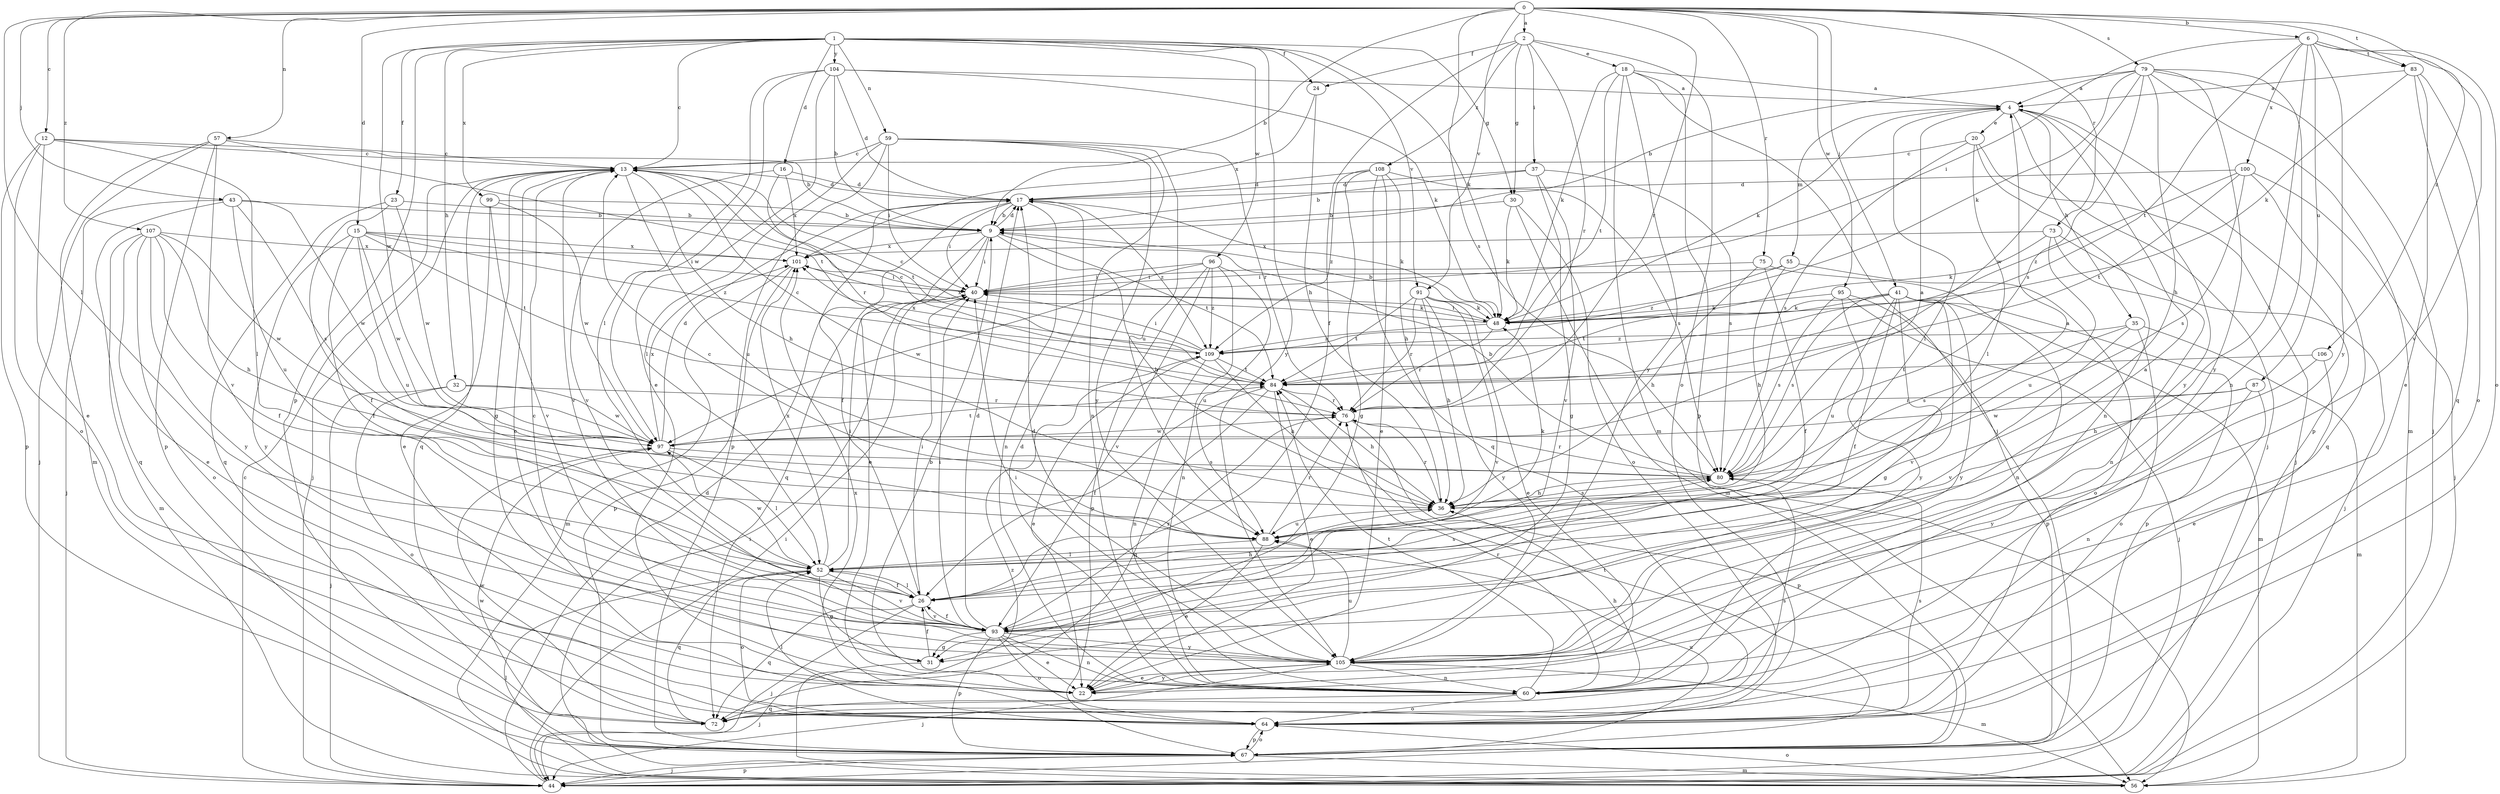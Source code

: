 strict digraph  {
0;
1;
2;
4;
6;
9;
12;
13;
15;
16;
17;
18;
20;
22;
23;
24;
26;
30;
31;
32;
35;
36;
37;
40;
41;
43;
44;
48;
52;
55;
56;
57;
59;
60;
64;
67;
72;
73;
75;
76;
79;
80;
83;
84;
87;
88;
91;
93;
95;
96;
97;
99;
100;
101;
104;
105;
106;
107;
108;
109;
0 -> 2  [label=a];
0 -> 6  [label=b];
0 -> 9  [label=b];
0 -> 12  [label=c];
0 -> 15  [label=d];
0 -> 41  [label=j];
0 -> 43  [label=j];
0 -> 52  [label=l];
0 -> 57  [label=n];
0 -> 73  [label=r];
0 -> 75  [label=r];
0 -> 76  [label=r];
0 -> 79  [label=s];
0 -> 80  [label=s];
0 -> 83  [label=t];
0 -> 91  [label=v];
0 -> 95  [label=w];
0 -> 106  [label=z];
0 -> 107  [label=z];
1 -> 13  [label=c];
1 -> 16  [label=d];
1 -> 23  [label=f];
1 -> 24  [label=f];
1 -> 30  [label=g];
1 -> 32  [label=h];
1 -> 48  [label=k];
1 -> 59  [label=n];
1 -> 67  [label=p];
1 -> 91  [label=v];
1 -> 96  [label=w];
1 -> 97  [label=w];
1 -> 99  [label=x];
1 -> 104  [label=y];
1 -> 105  [label=y];
2 -> 18  [label=e];
2 -> 24  [label=f];
2 -> 26  [label=f];
2 -> 30  [label=g];
2 -> 37  [label=i];
2 -> 64  [label=o];
2 -> 76  [label=r];
2 -> 108  [label=z];
4 -> 20  [label=e];
4 -> 35  [label=h];
4 -> 44  [label=j];
4 -> 48  [label=k];
4 -> 52  [label=l];
4 -> 55  [label=m];
4 -> 67  [label=p];
4 -> 105  [label=y];
6 -> 40  [label=i];
6 -> 52  [label=l];
6 -> 64  [label=o];
6 -> 83  [label=t];
6 -> 84  [label=t];
6 -> 87  [label=u];
6 -> 93  [label=v];
6 -> 100  [label=x];
6 -> 105  [label=y];
9 -> 17  [label=d];
9 -> 22  [label=e];
9 -> 36  [label=h];
9 -> 40  [label=i];
9 -> 72  [label=q];
9 -> 84  [label=t];
9 -> 101  [label=x];
12 -> 9  [label=b];
12 -> 13  [label=c];
12 -> 22  [label=e];
12 -> 52  [label=l];
12 -> 64  [label=o];
12 -> 67  [label=p];
13 -> 17  [label=d];
13 -> 31  [label=g];
13 -> 36  [label=h];
13 -> 44  [label=j];
13 -> 72  [label=q];
13 -> 84  [label=t];
13 -> 88  [label=u];
13 -> 93  [label=v];
15 -> 26  [label=f];
15 -> 40  [label=i];
15 -> 84  [label=t];
15 -> 88  [label=u];
15 -> 97  [label=w];
15 -> 101  [label=x];
15 -> 105  [label=y];
15 -> 109  [label=z];
16 -> 17  [label=d];
16 -> 76  [label=r];
16 -> 93  [label=v];
16 -> 101  [label=x];
17 -> 9  [label=b];
17 -> 26  [label=f];
17 -> 40  [label=i];
17 -> 48  [label=k];
17 -> 60  [label=n];
17 -> 109  [label=z];
18 -> 4  [label=a];
18 -> 44  [label=j];
18 -> 48  [label=k];
18 -> 56  [label=m];
18 -> 67  [label=p];
18 -> 84  [label=t];
18 -> 105  [label=y];
20 -> 13  [label=c];
20 -> 44  [label=j];
20 -> 52  [label=l];
20 -> 60  [label=n];
20 -> 80  [label=s];
22 -> 13  [label=c];
22 -> 105  [label=y];
23 -> 9  [label=b];
23 -> 26  [label=f];
23 -> 72  [label=q];
23 -> 97  [label=w];
24 -> 36  [label=h];
24 -> 101  [label=x];
26 -> 36  [label=h];
26 -> 40  [label=i];
26 -> 44  [label=j];
26 -> 52  [label=l];
26 -> 72  [label=q];
26 -> 80  [label=s];
26 -> 93  [label=v];
30 -> 9  [label=b];
30 -> 48  [label=k];
30 -> 56  [label=m];
30 -> 64  [label=o];
31 -> 26  [label=f];
31 -> 44  [label=j];
32 -> 44  [label=j];
32 -> 64  [label=o];
32 -> 76  [label=r];
32 -> 97  [label=w];
35 -> 56  [label=m];
35 -> 64  [label=o];
35 -> 80  [label=s];
35 -> 93  [label=v];
35 -> 109  [label=z];
36 -> 76  [label=r];
36 -> 80  [label=s];
36 -> 88  [label=u];
37 -> 9  [label=b];
37 -> 17  [label=d];
37 -> 31  [label=g];
37 -> 80  [label=s];
37 -> 93  [label=v];
40 -> 48  [label=k];
41 -> 26  [label=f];
41 -> 31  [label=g];
41 -> 48  [label=k];
41 -> 56  [label=m];
41 -> 67  [label=p];
41 -> 80  [label=s];
41 -> 84  [label=t];
41 -> 88  [label=u];
41 -> 93  [label=v];
41 -> 105  [label=y];
43 -> 9  [label=b];
43 -> 44  [label=j];
43 -> 72  [label=q];
43 -> 80  [label=s];
43 -> 88  [label=u];
43 -> 97  [label=w];
44 -> 13  [label=c];
44 -> 17  [label=d];
44 -> 40  [label=i];
44 -> 67  [label=p];
48 -> 9  [label=b];
48 -> 40  [label=i];
48 -> 76  [label=r];
48 -> 101  [label=x];
48 -> 109  [label=z];
52 -> 26  [label=f];
52 -> 31  [label=g];
52 -> 40  [label=i];
52 -> 64  [label=o];
52 -> 72  [label=q];
52 -> 93  [label=v];
52 -> 97  [label=w];
52 -> 101  [label=x];
55 -> 36  [label=h];
55 -> 40  [label=i];
55 -> 64  [label=o];
55 -> 109  [label=z];
56 -> 40  [label=i];
56 -> 52  [label=l];
56 -> 64  [label=o];
56 -> 109  [label=z];
57 -> 13  [label=c];
57 -> 44  [label=j];
57 -> 56  [label=m];
57 -> 67  [label=p];
57 -> 84  [label=t];
57 -> 93  [label=v];
59 -> 13  [label=c];
59 -> 40  [label=i];
59 -> 52  [label=l];
59 -> 60  [label=n];
59 -> 67  [label=p];
59 -> 76  [label=r];
59 -> 88  [label=u];
59 -> 105  [label=y];
60 -> 9  [label=b];
60 -> 17  [label=d];
60 -> 36  [label=h];
60 -> 64  [label=o];
60 -> 72  [label=q];
60 -> 76  [label=r];
60 -> 84  [label=t];
64 -> 52  [label=l];
64 -> 67  [label=p];
64 -> 80  [label=s];
64 -> 101  [label=x];
67 -> 44  [label=j];
67 -> 56  [label=m];
67 -> 64  [label=o];
67 -> 84  [label=t];
67 -> 88  [label=u];
67 -> 97  [label=w];
72 -> 80  [label=s];
72 -> 97  [label=w];
73 -> 44  [label=j];
73 -> 48  [label=k];
73 -> 60  [label=n];
73 -> 88  [label=u];
73 -> 101  [label=x];
75 -> 26  [label=f];
75 -> 36  [label=h];
75 -> 40  [label=i];
75 -> 60  [label=n];
76 -> 13  [label=c];
76 -> 67  [label=p];
76 -> 97  [label=w];
79 -> 4  [label=a];
79 -> 9  [label=b];
79 -> 36  [label=h];
79 -> 44  [label=j];
79 -> 48  [label=k];
79 -> 56  [label=m];
79 -> 60  [label=n];
79 -> 80  [label=s];
79 -> 97  [label=w];
79 -> 105  [label=y];
80 -> 4  [label=a];
80 -> 9  [label=b];
80 -> 36  [label=h];
80 -> 76  [label=r];
83 -> 4  [label=a];
83 -> 22  [label=e];
83 -> 48  [label=k];
83 -> 64  [label=o];
83 -> 72  [label=q];
84 -> 13  [label=c];
84 -> 22  [label=e];
84 -> 26  [label=f];
84 -> 36  [label=h];
84 -> 72  [label=q];
84 -> 76  [label=r];
87 -> 60  [label=n];
87 -> 76  [label=r];
87 -> 97  [label=w];
87 -> 105  [label=y];
88 -> 4  [label=a];
88 -> 13  [label=c];
88 -> 22  [label=e];
88 -> 48  [label=k];
88 -> 52  [label=l];
88 -> 76  [label=r];
91 -> 22  [label=e];
91 -> 36  [label=h];
91 -> 48  [label=k];
91 -> 76  [label=r];
91 -> 84  [label=t];
91 -> 93  [label=v];
91 -> 105  [label=y];
93 -> 4  [label=a];
93 -> 17  [label=d];
93 -> 22  [label=e];
93 -> 26  [label=f];
93 -> 31  [label=g];
93 -> 40  [label=i];
93 -> 60  [label=n];
93 -> 64  [label=o];
93 -> 67  [label=p];
93 -> 76  [label=r];
93 -> 105  [label=y];
95 -> 44  [label=j];
95 -> 48  [label=k];
95 -> 67  [label=p];
95 -> 80  [label=s];
95 -> 105  [label=y];
96 -> 40  [label=i];
96 -> 60  [label=n];
96 -> 67  [label=p];
96 -> 88  [label=u];
96 -> 93  [label=v];
96 -> 97  [label=w];
96 -> 109  [label=z];
97 -> 17  [label=d];
97 -> 52  [label=l];
97 -> 80  [label=s];
97 -> 84  [label=t];
97 -> 101  [label=x];
99 -> 9  [label=b];
99 -> 22  [label=e];
99 -> 93  [label=v];
99 -> 97  [label=w];
100 -> 17  [label=d];
100 -> 44  [label=j];
100 -> 72  [label=q];
100 -> 80  [label=s];
100 -> 84  [label=t];
100 -> 109  [label=z];
101 -> 40  [label=i];
101 -> 56  [label=m];
101 -> 67  [label=p];
104 -> 4  [label=a];
104 -> 9  [label=b];
104 -> 17  [label=d];
104 -> 22  [label=e];
104 -> 48  [label=k];
104 -> 52  [label=l];
104 -> 97  [label=w];
105 -> 13  [label=c];
105 -> 17  [label=d];
105 -> 22  [label=e];
105 -> 40  [label=i];
105 -> 44  [label=j];
105 -> 56  [label=m];
105 -> 60  [label=n];
105 -> 88  [label=u];
106 -> 22  [label=e];
106 -> 36  [label=h];
106 -> 84  [label=t];
107 -> 22  [label=e];
107 -> 26  [label=f];
107 -> 36  [label=h];
107 -> 56  [label=m];
107 -> 64  [label=o];
107 -> 97  [label=w];
107 -> 101  [label=x];
107 -> 105  [label=y];
108 -> 17  [label=d];
108 -> 22  [label=e];
108 -> 31  [label=g];
108 -> 36  [label=h];
108 -> 72  [label=q];
108 -> 80  [label=s];
108 -> 109  [label=z];
109 -> 13  [label=c];
109 -> 22  [label=e];
109 -> 36  [label=h];
109 -> 40  [label=i];
109 -> 60  [label=n];
109 -> 84  [label=t];
109 -> 101  [label=x];
}

